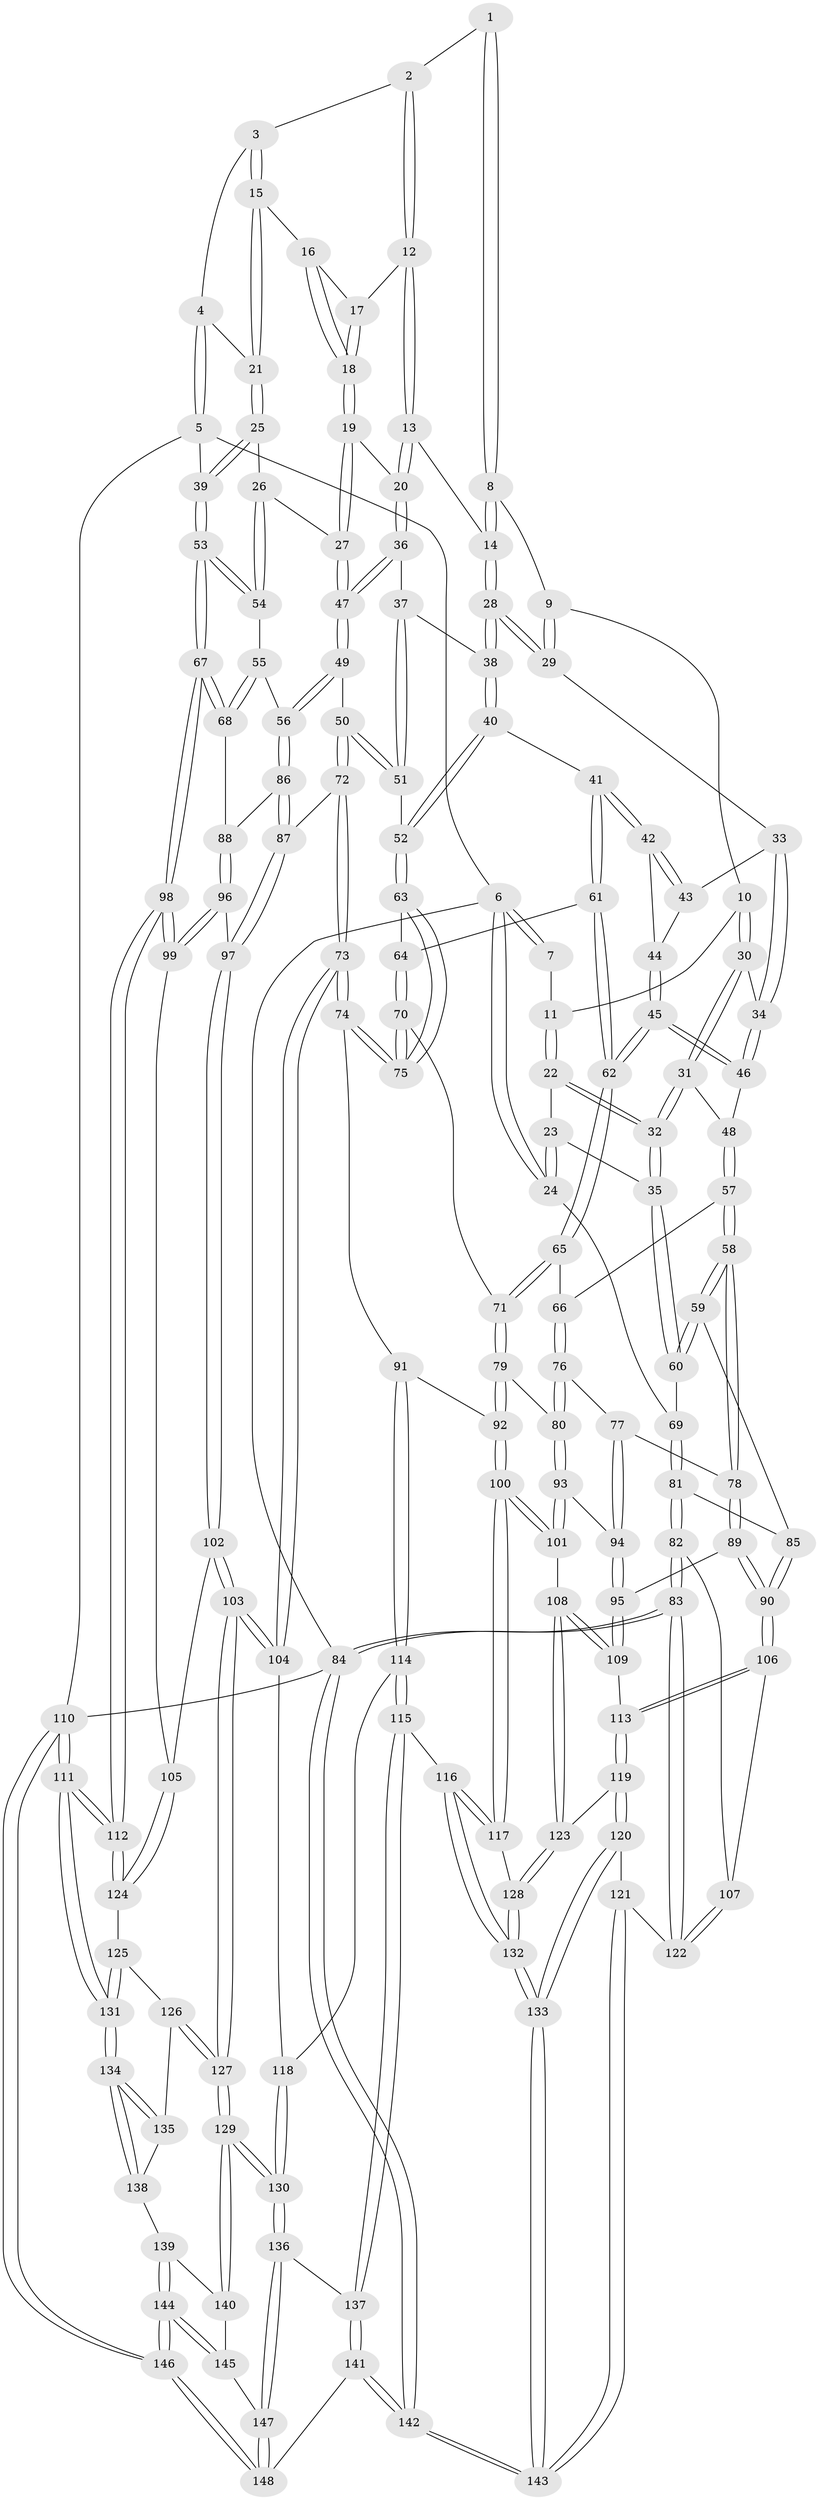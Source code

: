 // coarse degree distribution, {4: 0.6166666666666667, 3: 0.18333333333333332, 2: 0.08333333333333333, 5: 0.11666666666666667}
// Generated by graph-tools (version 1.1) at 2025/38/03/04/25 23:38:36]
// undirected, 148 vertices, 367 edges
graph export_dot {
  node [color=gray90,style=filled];
  1 [pos="+0.43997792505113936+0"];
  2 [pos="+0.7217301206581046+0"];
  3 [pos="+0.7943914640274021+0"];
  4 [pos="+1+0"];
  5 [pos="+1+0"];
  6 [pos="+0+0"];
  7 [pos="+0.2434034375886289+0"];
  8 [pos="+0.45557846143771+0.06214049205868326"];
  9 [pos="+0.3984332223474617+0.10496134605179289"];
  10 [pos="+0.3685822953267472+0.10570297305047485"];
  11 [pos="+0.27762428349769236+0.022031647960984554"];
  12 [pos="+0.6988424706025832+0"];
  13 [pos="+0.6305785345038425+0.0790822035292739"];
  14 [pos="+0.6141264933928211+0.08790450320097752"];
  15 [pos="+0.8366950812215971+0.1283567552291061"];
  16 [pos="+0.8106917374076762+0.1340951367895028"];
  17 [pos="+0.7718976010285938+0.05862468909887391"];
  18 [pos="+0.7837946624375819+0.15996474293419852"];
  19 [pos="+0.7604683972294274+0.18845207567811986"];
  20 [pos="+0.6492730361283304+0.10927969977281936"];
  21 [pos="+0.9087029723885216+0.16021448554345658"];
  22 [pos="+0.20998711987500898+0.12059428649534146"];
  23 [pos="+0.081274610151392+0.11450142472897729"];
  24 [pos="+0+0"];
  25 [pos="+0.9091971165328662+0.16340190115451758"];
  26 [pos="+0.8861450607721483+0.2461309748132655"];
  27 [pos="+0.7945616375625375+0.25772946934292323"];
  28 [pos="+0.5408257425118311+0.16832190881639064"];
  29 [pos="+0.48453107803703543+0.17898867530451837"];
  30 [pos="+0.36146222191692623+0.14040051791052593"];
  31 [pos="+0.2822335120978239+0.26060646711397273"];
  32 [pos="+0.2282209232764328+0.2538015214585603"];
  33 [pos="+0.47327004393842603+0.19501379822948123"];
  34 [pos="+0.4130307297143376+0.22606137492886916"];
  35 [pos="+0.15708718063764326+0.3026854674817339"];
  36 [pos="+0.6512034691053623+0.2605242606743267"];
  37 [pos="+0.5841608291522584+0.27219777956400154"];
  38 [pos="+0.5595267950190886+0.27095959494669897"];
  39 [pos="+1+0.2026719719569454"];
  40 [pos="+0.5460634666122852+0.2872969365170592"];
  41 [pos="+0.5133882666493039+0.3079795431907877"];
  42 [pos="+0.5086457470278053+0.3058717711882214"];
  43 [pos="+0.47532996683849055+0.2222624498690381"];
  44 [pos="+0.43699289756188914+0.2969726875825634"];
  45 [pos="+0.3774135281588176+0.3017639278796726"];
  46 [pos="+0.3771712364958706+0.3014753848784198"];
  47 [pos="+0.7316170031677665+0.3368765889936805"];
  48 [pos="+0.2920493567531435+0.26739064700162746"];
  49 [pos="+0.7285754414380184+0.3584132773737666"];
  50 [pos="+0.7034214554767169+0.37916002695814033"];
  51 [pos="+0.6466266749695808+0.38913828333194206"];
  52 [pos="+0.6315962772636937+0.3938961209818922"];
  53 [pos="+1+0.3682578764868498"];
  54 [pos="+0.9195869012821092+0.27816997212977546"];
  55 [pos="+0.8864064511302744+0.37077772334934733"];
  56 [pos="+0.7991291306390539+0.4081453767651784"];
  57 [pos="+0.2876541859682183+0.40570322416937793"];
  58 [pos="+0.19309324512498438+0.4188501865902015"];
  59 [pos="+0.13196907063806423+0.3705266844915018"];
  60 [pos="+0.14593695109043972+0.31533835501754437"];
  61 [pos="+0.5129970437368415+0.35770521272743966"];
  62 [pos="+0.3855234312645635+0.3596815333729788"];
  63 [pos="+0.616517653098594+0.40306548371360323"];
  64 [pos="+0.5166501494027954+0.3716839389468268"];
  65 [pos="+0.3836463374687068+0.392106526755856"];
  66 [pos="+0.33451350112017203+0.4225850255602754"];
  67 [pos="+1+0.44729901155979"];
  68 [pos="+0.9537435824082493+0.451091668282628"];
  69 [pos="+0+0"];
  70 [pos="+0.4656430536098262+0.457874619884125"];
  71 [pos="+0.4609379232565531+0.45875097878801124"];
  72 [pos="+0.6979940674702004+0.5398165750234668"];
  73 [pos="+0.6179060254836076+0.5871294598527714"];
  74 [pos="+0.5980335153837859+0.577490796507999"];
  75 [pos="+0.5669510549566188+0.5041154335531364"];
  76 [pos="+0.3266161108578717+0.4668893262475148"];
  77 [pos="+0.25934555463163855+0.49788339238051754"];
  78 [pos="+0.21930114407657186+0.48178293670197647"];
  79 [pos="+0.41389083797075993+0.5355261685569849"];
  80 [pos="+0.3751003631913284+0.5448579046830452"];
  81 [pos="+0+0.3901658367720719"];
  82 [pos="+0+0.5762655422487756"];
  83 [pos="+0+0.9156067094960293"];
  84 [pos="+0+1"];
  85 [pos="+0.11327807773935375+0.38330614936829105"];
  86 [pos="+0.7994776722511393+0.40887802776036886"];
  87 [pos="+0.7665110010782143+0.55126875665672"];
  88 [pos="+0.8797643551549312+0.4869338573249705"];
  89 [pos="+0.2012011244975931+0.5197544752639688"];
  90 [pos="+0.06670428902873057+0.5757432508363693"];
  91 [pos="+0.5056788750114787+0.6142388390773726"];
  92 [pos="+0.47098121586589553+0.5984952369995323"];
  93 [pos="+0.3549753209794034+0.5657617327923407"];
  94 [pos="+0.2816685096625787+0.5425912656501385"];
  95 [pos="+0.22701815149451568+0.6054388610526973"];
  96 [pos="+0.8723604828222998+0.5102173860609622"];
  97 [pos="+0.7795241330127621+0.5592878311638422"];
  98 [pos="+1+0.45902819455048727"];
  99 [pos="+0.914336660199006+0.588019375183761"];
  100 [pos="+0.3471403232895044+0.6870528196420778"];
  101 [pos="+0.33000592117249306+0.6711940920301214"];
  102 [pos="+0.8122466375335805+0.6501529490153645"];
  103 [pos="+0.7471459934677901+0.7631508326673937"];
  104 [pos="+0.6253249922641698+0.6093623348976419"];
  105 [pos="+0.8990926312291482+0.6322126298336113"];
  106 [pos="+0.06208445792618133+0.5837661130540815"];
  107 [pos="+0.05322097937271196+0.5850676815761232"];
  108 [pos="+0.2607816967733338+0.6678997863797563"];
  109 [pos="+0.22669145868395396+0.6072540703844245"];
  110 [pos="+1+1"];
  111 [pos="+1+0.8621414054833513"];
  112 [pos="+1+0.6936506703582929"];
  113 [pos="+0.07564905273190359+0.5959306004163561"];
  114 [pos="+0.4717427839925675+0.7450047371971256"];
  115 [pos="+0.4353440772566709+0.7725456371418137"];
  116 [pos="+0.43088689586609974+0.7711440048336017"];
  117 [pos="+0.3527840684943643+0.69585356816625"];
  118 [pos="+0.55362057769991+0.7404666758660955"];
  119 [pos="+0.1465074552530021+0.7378007115278822"];
  120 [pos="+0.1131770229984666+0.7812690934318353"];
  121 [pos="+0.024082378961492155+0.8189254077461376"];
  122 [pos="+0.013300818319408358+0.819706349839191"];
  123 [pos="+0.19236608632113922+0.7303507571077621"];
  124 [pos="+0.9606111980171202+0.6932536507546803"];
  125 [pos="+0.9033440131449617+0.7677737252805118"];
  126 [pos="+0.8981619948568994+0.7720425995621805"];
  127 [pos="+0.7474107098928263+0.7702674268923497"];
  128 [pos="+0.2609459842400724+0.8118154944451065"];
  129 [pos="+0.7172341808536682+0.8353167144320164"];
  130 [pos="+0.7111160308299681+0.8421740415638074"];
  131 [pos="+1+0.857581999084644"];
  132 [pos="+0.2786314656674193+0.8679408020867347"];
  133 [pos="+0.24959167628666043+0.9544660040251747"];
  134 [pos="+1+0.8628976551935265"];
  135 [pos="+0.9050321019203407+0.7869839072086711"];
  136 [pos="+0.6927242217596672+0.885239291984511"];
  137 [pos="+0.48202507743497514+0.8919393680590453"];
  138 [pos="+0.9255363028777737+0.8827175042341423"];
  139 [pos="+0.9132730319110826+0.8944316402966767"];
  140 [pos="+0.8837526373743402+0.8905751405703562"];
  141 [pos="+0.3155003980858624+1"];
  142 [pos="+0.2759940838002342+1"];
  143 [pos="+0.2513165594799729+1"];
  144 [pos="+0.9247045206202799+1"];
  145 [pos="+0.8465371164243057+0.9535257570454495"];
  146 [pos="+1+1"];
  147 [pos="+0.6928771822819031+0.8861614741173733"];
  148 [pos="+0.6984870332168476+1"];
  1 -- 2;
  1 -- 8;
  1 -- 8;
  2 -- 3;
  2 -- 12;
  2 -- 12;
  3 -- 4;
  3 -- 15;
  3 -- 15;
  4 -- 5;
  4 -- 5;
  4 -- 21;
  5 -- 6;
  5 -- 39;
  5 -- 110;
  6 -- 7;
  6 -- 7;
  6 -- 24;
  6 -- 24;
  6 -- 84;
  7 -- 11;
  8 -- 9;
  8 -- 14;
  8 -- 14;
  9 -- 10;
  9 -- 29;
  9 -- 29;
  10 -- 11;
  10 -- 30;
  10 -- 30;
  11 -- 22;
  11 -- 22;
  12 -- 13;
  12 -- 13;
  12 -- 17;
  13 -- 14;
  13 -- 20;
  13 -- 20;
  14 -- 28;
  14 -- 28;
  15 -- 16;
  15 -- 21;
  15 -- 21;
  16 -- 17;
  16 -- 18;
  16 -- 18;
  17 -- 18;
  17 -- 18;
  18 -- 19;
  18 -- 19;
  19 -- 20;
  19 -- 27;
  19 -- 27;
  20 -- 36;
  20 -- 36;
  21 -- 25;
  21 -- 25;
  22 -- 23;
  22 -- 32;
  22 -- 32;
  23 -- 24;
  23 -- 24;
  23 -- 35;
  24 -- 69;
  25 -- 26;
  25 -- 39;
  25 -- 39;
  26 -- 27;
  26 -- 54;
  26 -- 54;
  27 -- 47;
  27 -- 47;
  28 -- 29;
  28 -- 29;
  28 -- 38;
  28 -- 38;
  29 -- 33;
  30 -- 31;
  30 -- 31;
  30 -- 34;
  31 -- 32;
  31 -- 32;
  31 -- 48;
  32 -- 35;
  32 -- 35;
  33 -- 34;
  33 -- 34;
  33 -- 43;
  34 -- 46;
  34 -- 46;
  35 -- 60;
  35 -- 60;
  36 -- 37;
  36 -- 47;
  36 -- 47;
  37 -- 38;
  37 -- 51;
  37 -- 51;
  38 -- 40;
  38 -- 40;
  39 -- 53;
  39 -- 53;
  40 -- 41;
  40 -- 52;
  40 -- 52;
  41 -- 42;
  41 -- 42;
  41 -- 61;
  41 -- 61;
  42 -- 43;
  42 -- 43;
  42 -- 44;
  43 -- 44;
  44 -- 45;
  44 -- 45;
  45 -- 46;
  45 -- 46;
  45 -- 62;
  45 -- 62;
  46 -- 48;
  47 -- 49;
  47 -- 49;
  48 -- 57;
  48 -- 57;
  49 -- 50;
  49 -- 56;
  49 -- 56;
  50 -- 51;
  50 -- 51;
  50 -- 72;
  50 -- 72;
  51 -- 52;
  52 -- 63;
  52 -- 63;
  53 -- 54;
  53 -- 54;
  53 -- 67;
  53 -- 67;
  54 -- 55;
  55 -- 56;
  55 -- 68;
  55 -- 68;
  56 -- 86;
  56 -- 86;
  57 -- 58;
  57 -- 58;
  57 -- 66;
  58 -- 59;
  58 -- 59;
  58 -- 78;
  58 -- 78;
  59 -- 60;
  59 -- 60;
  59 -- 85;
  60 -- 69;
  61 -- 62;
  61 -- 62;
  61 -- 64;
  62 -- 65;
  62 -- 65;
  63 -- 64;
  63 -- 75;
  63 -- 75;
  64 -- 70;
  64 -- 70;
  65 -- 66;
  65 -- 71;
  65 -- 71;
  66 -- 76;
  66 -- 76;
  67 -- 68;
  67 -- 68;
  67 -- 98;
  67 -- 98;
  68 -- 88;
  69 -- 81;
  69 -- 81;
  70 -- 71;
  70 -- 75;
  70 -- 75;
  71 -- 79;
  71 -- 79;
  72 -- 73;
  72 -- 73;
  72 -- 87;
  73 -- 74;
  73 -- 74;
  73 -- 104;
  73 -- 104;
  74 -- 75;
  74 -- 75;
  74 -- 91;
  76 -- 77;
  76 -- 80;
  76 -- 80;
  77 -- 78;
  77 -- 94;
  77 -- 94;
  78 -- 89;
  78 -- 89;
  79 -- 80;
  79 -- 92;
  79 -- 92;
  80 -- 93;
  80 -- 93;
  81 -- 82;
  81 -- 82;
  81 -- 85;
  82 -- 83;
  82 -- 83;
  82 -- 107;
  83 -- 84;
  83 -- 84;
  83 -- 122;
  83 -- 122;
  84 -- 142;
  84 -- 142;
  84 -- 110;
  85 -- 90;
  85 -- 90;
  86 -- 87;
  86 -- 87;
  86 -- 88;
  87 -- 97;
  87 -- 97;
  88 -- 96;
  88 -- 96;
  89 -- 90;
  89 -- 90;
  89 -- 95;
  90 -- 106;
  90 -- 106;
  91 -- 92;
  91 -- 114;
  91 -- 114;
  92 -- 100;
  92 -- 100;
  93 -- 94;
  93 -- 101;
  93 -- 101;
  94 -- 95;
  94 -- 95;
  95 -- 109;
  95 -- 109;
  96 -- 97;
  96 -- 99;
  96 -- 99;
  97 -- 102;
  97 -- 102;
  98 -- 99;
  98 -- 99;
  98 -- 112;
  98 -- 112;
  99 -- 105;
  100 -- 101;
  100 -- 101;
  100 -- 117;
  100 -- 117;
  101 -- 108;
  102 -- 103;
  102 -- 103;
  102 -- 105;
  103 -- 104;
  103 -- 104;
  103 -- 127;
  103 -- 127;
  104 -- 118;
  105 -- 124;
  105 -- 124;
  106 -- 107;
  106 -- 113;
  106 -- 113;
  107 -- 122;
  107 -- 122;
  108 -- 109;
  108 -- 109;
  108 -- 123;
  108 -- 123;
  109 -- 113;
  110 -- 111;
  110 -- 111;
  110 -- 146;
  110 -- 146;
  111 -- 112;
  111 -- 112;
  111 -- 131;
  111 -- 131;
  112 -- 124;
  112 -- 124;
  113 -- 119;
  113 -- 119;
  114 -- 115;
  114 -- 115;
  114 -- 118;
  115 -- 116;
  115 -- 137;
  115 -- 137;
  116 -- 117;
  116 -- 117;
  116 -- 132;
  116 -- 132;
  117 -- 128;
  118 -- 130;
  118 -- 130;
  119 -- 120;
  119 -- 120;
  119 -- 123;
  120 -- 121;
  120 -- 133;
  120 -- 133;
  121 -- 122;
  121 -- 143;
  121 -- 143;
  123 -- 128;
  123 -- 128;
  124 -- 125;
  125 -- 126;
  125 -- 131;
  125 -- 131;
  126 -- 127;
  126 -- 127;
  126 -- 135;
  127 -- 129;
  127 -- 129;
  128 -- 132;
  128 -- 132;
  129 -- 130;
  129 -- 130;
  129 -- 140;
  129 -- 140;
  130 -- 136;
  130 -- 136;
  131 -- 134;
  131 -- 134;
  132 -- 133;
  132 -- 133;
  133 -- 143;
  133 -- 143;
  134 -- 135;
  134 -- 135;
  134 -- 138;
  134 -- 138;
  135 -- 138;
  136 -- 137;
  136 -- 147;
  136 -- 147;
  137 -- 141;
  137 -- 141;
  138 -- 139;
  139 -- 140;
  139 -- 144;
  139 -- 144;
  140 -- 145;
  141 -- 142;
  141 -- 142;
  141 -- 148;
  142 -- 143;
  142 -- 143;
  144 -- 145;
  144 -- 145;
  144 -- 146;
  144 -- 146;
  145 -- 147;
  146 -- 148;
  146 -- 148;
  147 -- 148;
  147 -- 148;
}
